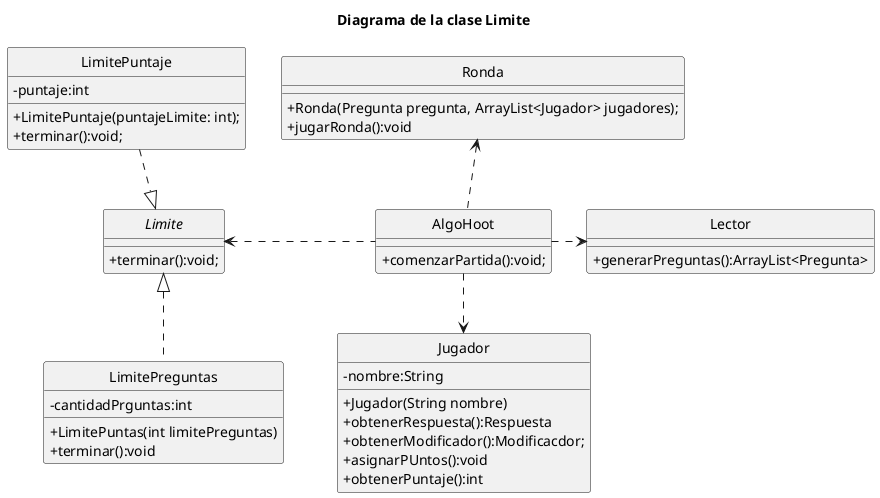 @startuml
'https://plantuml.com/class-diagram

title Diagrama de la clase Limite
skinparam monochrome true
hide circle
skinparam classAttributeIconSize 0
class AlgoHoot{
    +comenzarPartida():void;
}
interface Limite{
    +terminar():void;
}
class LimitePuntaje{
    -puntaje:int
    +LimitePuntaje(puntajeLimite: int);
    +terminar():void;
}
class LimitePreguntas{
    -cantidadPrguntas:int
    +LimitePuntas(int limitePreguntas)
    +terminar():void
}
class Lector{
    +generarPreguntas():ArrayList<Pregunta>
}
class Jugador{
    -nombre:String
    +Jugador(String nombre)
    +obtenerRespuesta():Respuesta
    +obtenerModificador():Modificacdor;
    +asignarPUntos():void
    +obtenerPuntaje():int

}
class Ronda{
    +Ronda(Pregunta pregunta, ArrayList<Jugador> jugadores);
    +jugarRonda():void
}
Limite <|.up. LimitePuntaje
Limite <|.. LimitePreguntas
AlgoHoot .left.> Limite
AlgoHoot ..> Jugador
AlgoHoot .right.> Lector
AlgoHoot .up.> Ronda
@enduml